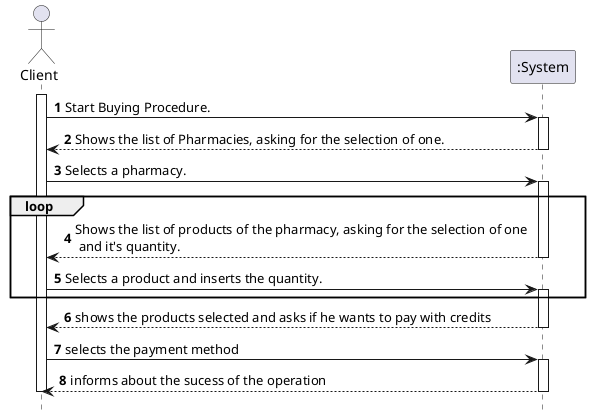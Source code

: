 

@startuml
hide footbox
autonumber
actor "Client" as CL

participant ":System" as SIST

activate CL

CL -> SIST : Start Buying Procedure.

activate SIST
    SIST --> CL : Shows the list of Pharmacies, asking for the selection of one.
deactivate SIST

CL -> SIST : Selects a pharmacy.

activate SIST
loop
    SIST --> CL : Shows the list of products of the pharmacy, asking for the selection of one \n and it's quantity.
deactivate SIST


CL -> SIST : Selects a product and inserts the quantity.
activate SIST
end

activate SIST
    SIST --> CL : shows the products selected and asks if he wants to pay with credits
deactivate SIST

CL -> SIST : selects the payment method

activate SIST
    SIST --> CL : informs about the sucess of the operation
deactivate SIST

deactivate CL

@enduml
